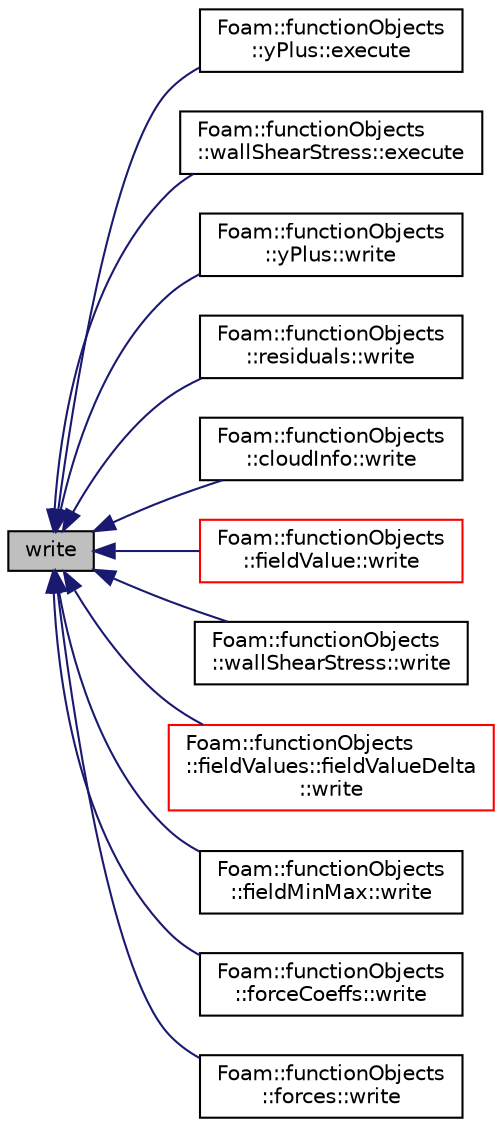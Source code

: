 digraph "write"
{
  bgcolor="transparent";
  edge [fontname="Helvetica",fontsize="10",labelfontname="Helvetica",labelfontsize="10"];
  node [fontname="Helvetica",fontsize="10",shape=record];
  rankdir="LR";
  Node1 [label="write",height=0.2,width=0.4,color="black", fillcolor="grey75", style="filled", fontcolor="black"];
  Node1 -> Node2 [dir="back",color="midnightblue",fontsize="10",style="solid",fontname="Helvetica"];
  Node2 [label="Foam::functionObjects\l::yPlus::execute",height=0.2,width=0.4,color="black",URL="$a03009.html#ac7366682f728350b2ed2c67e9aa68f3e",tooltip="Execute, currently does nothing. "];
  Node1 -> Node3 [dir="back",color="midnightblue",fontsize="10",style="solid",fontname="Helvetica"];
  Node3 [label="Foam::functionObjects\l::wallShearStress::execute",height=0.2,width=0.4,color="black",URL="$a02966.html#ac7366682f728350b2ed2c67e9aa68f3e",tooltip="Calculate the wall shear-stress. "];
  Node1 -> Node4 [dir="back",color="midnightblue",fontsize="10",style="solid",fontname="Helvetica"];
  Node4 [label="Foam::functionObjects\l::yPlus::write",height=0.2,width=0.4,color="black",URL="$a03009.html#a926408c1fa3e88a4a831a20e8bcd04ce",tooltip="Calculate the yPlus and write. "];
  Node1 -> Node5 [dir="back",color="midnightblue",fontsize="10",style="solid",fontname="Helvetica"];
  Node5 [label="Foam::functionObjects\l::residuals::write",height=0.2,width=0.4,color="black",URL="$a02224.html#a926408c1fa3e88a4a831a20e8bcd04ce",tooltip="Write the residuals. "];
  Node1 -> Node6 [dir="back",color="midnightblue",fontsize="10",style="solid",fontname="Helvetica"];
  Node6 [label="Foam::functionObjects\l::cloudInfo::write",height=0.2,width=0.4,color="black",URL="$a00282.html#a926408c1fa3e88a4a831a20e8bcd04ce",tooltip="Write. "];
  Node1 -> Node7 [dir="back",color="midnightblue",fontsize="10",style="solid",fontname="Helvetica"];
  Node7 [label="Foam::functionObjects\l::fieldValue::write",height=0.2,width=0.4,color="red",URL="$a00785.html#a926408c1fa3e88a4a831a20e8bcd04ce",tooltip="Write to screen/file. "];
  Node1 -> Node8 [dir="back",color="midnightblue",fontsize="10",style="solid",fontname="Helvetica"];
  Node8 [label="Foam::functionObjects\l::wallShearStress::write",height=0.2,width=0.4,color="black",URL="$a02966.html#a926408c1fa3e88a4a831a20e8bcd04ce",tooltip="Write the wall shear-stress. "];
  Node1 -> Node9 [dir="back",color="midnightblue",fontsize="10",style="solid",fontname="Helvetica"];
  Node9 [label="Foam::functionObjects\l::fieldValues::fieldValueDelta\l::write",height=0.2,width=0.4,color="red",URL="$a00787.html#a926408c1fa3e88a4a831a20e8bcd04ce",tooltip="Calculate and write. "];
  Node1 -> Node10 [dir="back",color="midnightblue",fontsize="10",style="solid",fontname="Helvetica"];
  Node10 [label="Foam::functionObjects\l::fieldMinMax::write",height=0.2,width=0.4,color="black",URL="$a00778.html#a926408c1fa3e88a4a831a20e8bcd04ce",tooltip="Write the fieldMinMax. "];
  Node1 -> Node11 [dir="back",color="midnightblue",fontsize="10",style="solid",fontname="Helvetica"];
  Node11 [label="Foam::functionObjects\l::forceCoeffs::write",height=0.2,width=0.4,color="black",URL="$a00868.html#a926408c1fa3e88a4a831a20e8bcd04ce",tooltip="Write the forces. "];
  Node1 -> Node12 [dir="back",color="midnightblue",fontsize="10",style="solid",fontname="Helvetica"];
  Node12 [label="Foam::functionObjects\l::forces::write",height=0.2,width=0.4,color="black",URL="$a00871.html#a926408c1fa3e88a4a831a20e8bcd04ce",tooltip="Write the forces. "];
}

